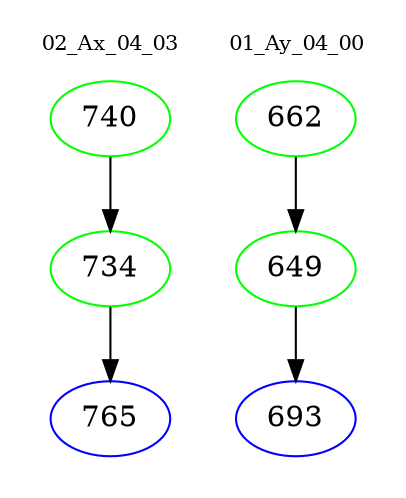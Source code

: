 digraph{
subgraph cluster_0 {
color = white
label = "02_Ax_04_03";
fontsize=10;
T0_740 [label="740", color="green"]
T0_740 -> T0_734 [color="black"]
T0_734 [label="734", color="green"]
T0_734 -> T0_765 [color="black"]
T0_765 [label="765", color="blue"]
}
subgraph cluster_1 {
color = white
label = "01_Ay_04_00";
fontsize=10;
T1_662 [label="662", color="green"]
T1_662 -> T1_649 [color="black"]
T1_649 [label="649", color="green"]
T1_649 -> T1_693 [color="black"]
T1_693 [label="693", color="blue"]
}
}
